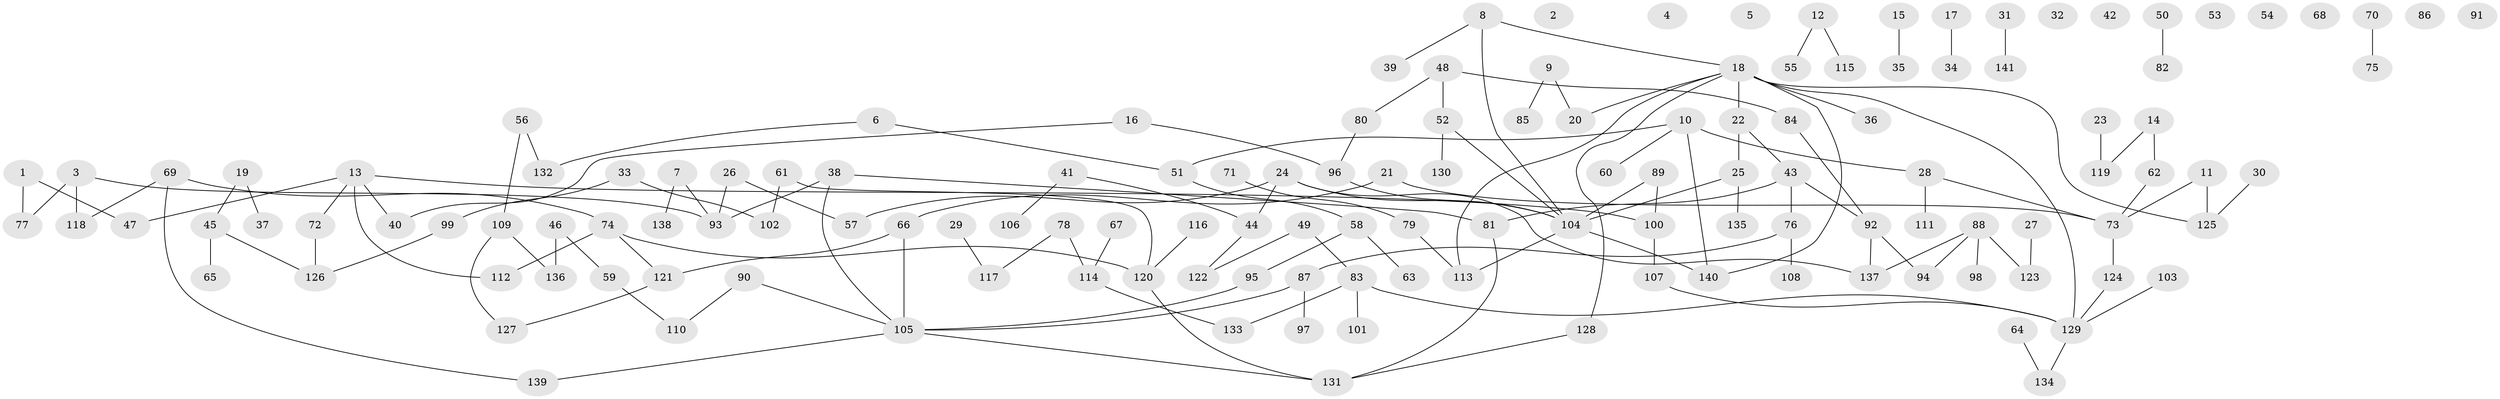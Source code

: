 // Generated by graph-tools (version 1.1) at 2025/12/03/09/25 04:12:54]
// undirected, 141 vertices, 150 edges
graph export_dot {
graph [start="1"]
  node [color=gray90,style=filled];
  1;
  2;
  3;
  4;
  5;
  6;
  7;
  8;
  9;
  10;
  11;
  12;
  13;
  14;
  15;
  16;
  17;
  18;
  19;
  20;
  21;
  22;
  23;
  24;
  25;
  26;
  27;
  28;
  29;
  30;
  31;
  32;
  33;
  34;
  35;
  36;
  37;
  38;
  39;
  40;
  41;
  42;
  43;
  44;
  45;
  46;
  47;
  48;
  49;
  50;
  51;
  52;
  53;
  54;
  55;
  56;
  57;
  58;
  59;
  60;
  61;
  62;
  63;
  64;
  65;
  66;
  67;
  68;
  69;
  70;
  71;
  72;
  73;
  74;
  75;
  76;
  77;
  78;
  79;
  80;
  81;
  82;
  83;
  84;
  85;
  86;
  87;
  88;
  89;
  90;
  91;
  92;
  93;
  94;
  95;
  96;
  97;
  98;
  99;
  100;
  101;
  102;
  103;
  104;
  105;
  106;
  107;
  108;
  109;
  110;
  111;
  112;
  113;
  114;
  115;
  116;
  117;
  118;
  119;
  120;
  121;
  122;
  123;
  124;
  125;
  126;
  127;
  128;
  129;
  130;
  131;
  132;
  133;
  134;
  135;
  136;
  137;
  138;
  139;
  140;
  141;
  1 -- 47;
  1 -- 77;
  3 -- 77;
  3 -- 93;
  3 -- 118;
  6 -- 51;
  6 -- 132;
  7 -- 93;
  7 -- 138;
  8 -- 18;
  8 -- 39;
  8 -- 104;
  9 -- 20;
  9 -- 85;
  10 -- 28;
  10 -- 51;
  10 -- 60;
  10 -- 140;
  11 -- 73;
  11 -- 125;
  12 -- 55;
  12 -- 115;
  13 -- 40;
  13 -- 47;
  13 -- 72;
  13 -- 100;
  13 -- 112;
  14 -- 62;
  14 -- 119;
  15 -- 35;
  16 -- 40;
  16 -- 96;
  17 -- 34;
  18 -- 20;
  18 -- 22;
  18 -- 36;
  18 -- 113;
  18 -- 125;
  18 -- 128;
  18 -- 129;
  18 -- 140;
  19 -- 37;
  19 -- 45;
  21 -- 66;
  21 -- 73;
  22 -- 25;
  22 -- 43;
  23 -- 119;
  24 -- 44;
  24 -- 57;
  24 -- 104;
  24 -- 137;
  25 -- 104;
  25 -- 135;
  26 -- 57;
  26 -- 93;
  27 -- 123;
  28 -- 73;
  28 -- 111;
  29 -- 117;
  30 -- 125;
  31 -- 141;
  33 -- 99;
  33 -- 102;
  38 -- 81;
  38 -- 93;
  38 -- 105;
  41 -- 44;
  41 -- 106;
  43 -- 76;
  43 -- 81;
  43 -- 92;
  44 -- 122;
  45 -- 65;
  45 -- 126;
  46 -- 59;
  46 -- 136;
  48 -- 52;
  48 -- 80;
  48 -- 84;
  49 -- 83;
  49 -- 122;
  50 -- 82;
  51 -- 58;
  52 -- 104;
  52 -- 130;
  56 -- 109;
  56 -- 132;
  58 -- 63;
  58 -- 95;
  59 -- 110;
  61 -- 102;
  61 -- 120;
  62 -- 73;
  64 -- 134;
  66 -- 105;
  66 -- 121;
  67 -- 114;
  69 -- 74;
  69 -- 118;
  69 -- 139;
  70 -- 75;
  71 -- 79;
  72 -- 126;
  73 -- 124;
  74 -- 112;
  74 -- 120;
  74 -- 121;
  76 -- 87;
  76 -- 108;
  78 -- 114;
  78 -- 117;
  79 -- 113;
  80 -- 96;
  81 -- 131;
  83 -- 101;
  83 -- 129;
  83 -- 133;
  84 -- 92;
  87 -- 97;
  87 -- 105;
  88 -- 94;
  88 -- 98;
  88 -- 123;
  88 -- 137;
  89 -- 100;
  89 -- 104;
  90 -- 105;
  90 -- 110;
  92 -- 94;
  92 -- 137;
  95 -- 105;
  96 -- 104;
  99 -- 126;
  100 -- 107;
  103 -- 129;
  104 -- 113;
  104 -- 140;
  105 -- 131;
  105 -- 139;
  107 -- 129;
  109 -- 127;
  109 -- 136;
  114 -- 133;
  116 -- 120;
  120 -- 131;
  121 -- 127;
  124 -- 129;
  128 -- 131;
  129 -- 134;
}
